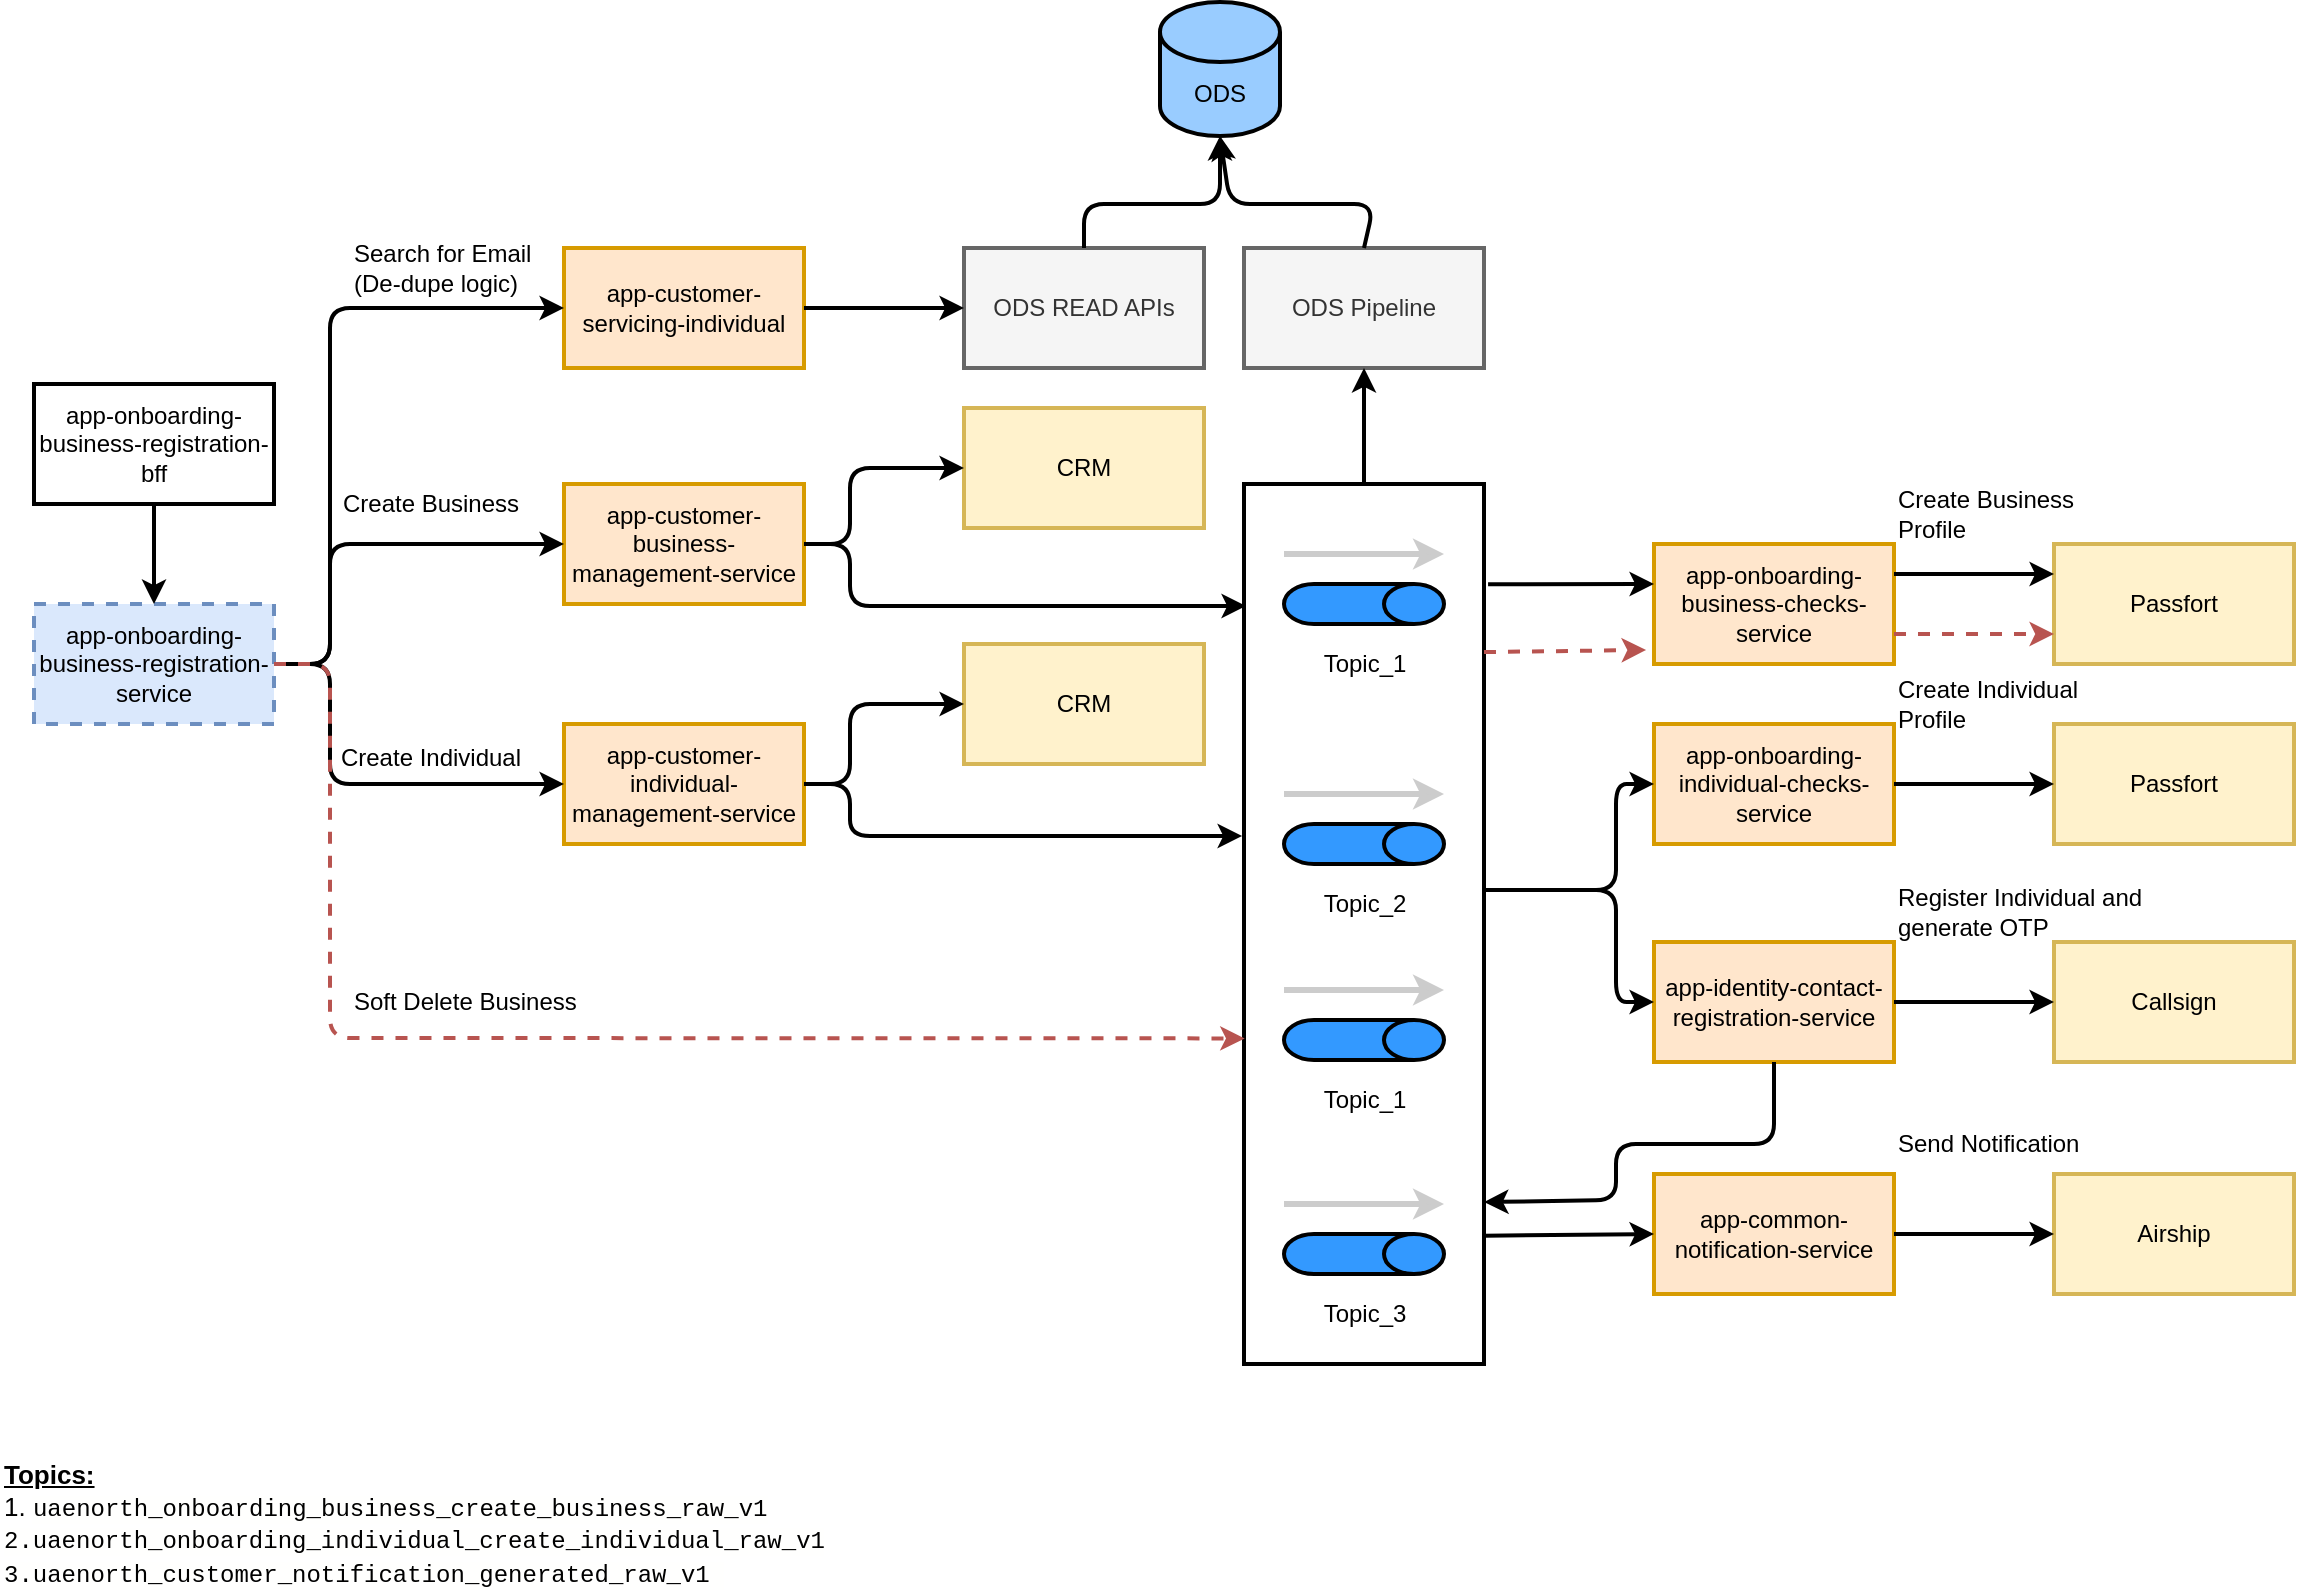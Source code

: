 <mxfile version="14.9.6" type="device" pages="11"><diagram id="TAFgvlP9PMt2Gt_9BJaz" name="0. Sign-up Flow"><mxGraphModel dx="1346" dy="757" grid="1" gridSize="10" guides="1" tooltips="1" connect="1" arrows="1" fold="1" page="1" pageScale="1" pageWidth="1169" pageHeight="827" math="0" shadow="0"><root><mxCell id="AAGJ4400k-bWtxg2-l31-0"/><mxCell id="AAGJ4400k-bWtxg2-l31-1" parent="AAGJ4400k-bWtxg2-l31-0"/><mxCell id="kRNtrvPFd5JeaMnRABf8-0" value="app-onboarding-business-registration-bff" style="rounded=0;whiteSpace=wrap;html=1;strokeWidth=2;" parent="AAGJ4400k-bWtxg2-l31-1" vertex="1"><mxGeometry x="20" y="212" width="120" height="60" as="geometry"/></mxCell><mxCell id="kRNtrvPFd5JeaMnRABf8-1" value="app-onboarding-business-registration-service" style="rounded=0;whiteSpace=wrap;html=1;strokeWidth=2;dashed=1;fillColor=#dae8fc;strokeColor=#6c8ebf;" parent="AAGJ4400k-bWtxg2-l31-1" vertex="1"><mxGeometry x="20" y="322" width="120" height="60" as="geometry"/></mxCell><mxCell id="GvXhA0lgq7z-vE5gfQ-_-0" value="" style="endArrow=classic;html=1;fontColor=#FFFFFF;exitX=0.5;exitY=1;exitDx=0;exitDy=0;entryX=0.5;entryY=0;entryDx=0;entryDy=0;strokeWidth=2;" parent="AAGJ4400k-bWtxg2-l31-1" source="kRNtrvPFd5JeaMnRABf8-0" target="kRNtrvPFd5JeaMnRABf8-1" edge="1"><mxGeometry width="50" height="50" relative="1" as="geometry"><mxPoint x="100" y="257" as="sourcePoint"/><mxPoint x="237.96" y="256.18" as="targetPoint"/></mxGeometry></mxCell><mxCell id="_llgPrZrDBf3saHHGS8W-0" value="app-customer-servicing-individual" style="rounded=0;whiteSpace=wrap;html=1;strokeWidth=2;fillColor=#ffe6cc;strokeColor=#d79b00;" parent="AAGJ4400k-bWtxg2-l31-1" vertex="1"><mxGeometry x="285" y="144" width="120" height="60" as="geometry"/></mxCell><mxCell id="_llgPrZrDBf3saHHGS8W-1" value="" style="endArrow=classic;html=1;fontColor=#FFFFFF;strokeWidth=2;exitX=1;exitY=0.5;exitDx=0;exitDy=0;entryX=0;entryY=0.5;entryDx=0;entryDy=0;" parent="AAGJ4400k-bWtxg2-l31-1" source="kRNtrvPFd5JeaMnRABf8-1" target="_llgPrZrDBf3saHHGS8W-0" edge="1"><mxGeometry width="50" height="50" relative="1" as="geometry"><mxPoint x="118" y="314" as="sourcePoint"/><mxPoint x="148" y="314" as="targetPoint"/><Array as="points"><mxPoint x="168" y="352"/><mxPoint x="168" y="174"/></Array></mxGeometry></mxCell><mxCell id="Sj2aE6b8HZHsgdZoBl4E-0" value="Search for Email&lt;br&gt;(De-dupe logic)" style="text;html=1;align=left;verticalAlign=middle;resizable=0;points=[];autosize=1;strokeColor=none;fontColor=#000000;" parent="AAGJ4400k-bWtxg2-l31-1" vertex="1"><mxGeometry x="178" y="139" width="100" height="30" as="geometry"/></mxCell><mxCell id="Sj2aE6b8HZHsgdZoBl4E-1" value="app-customer-business-management-service" style="rounded=0;whiteSpace=wrap;html=1;strokeWidth=2;fillColor=#ffe6cc;strokeColor=#d79b00;" parent="AAGJ4400k-bWtxg2-l31-1" vertex="1"><mxGeometry x="285" y="262" width="120" height="60" as="geometry"/></mxCell><mxCell id="Sj2aE6b8HZHsgdZoBl4E-2" value="CRM" style="rounded=0;whiteSpace=wrap;html=1;strokeWidth=2;fillColor=#fff2cc;strokeColor=#d6b656;" parent="AAGJ4400k-bWtxg2-l31-1" vertex="1"><mxGeometry x="485" y="224" width="120" height="60" as="geometry"/></mxCell><mxCell id="Sj2aE6b8HZHsgdZoBl4E-3" value="" style="endArrow=classic;html=1;fontColor=#FFFFFF;strokeWidth=2;exitX=1;exitY=0.5;exitDx=0;exitDy=0;entryX=0;entryY=0.5;entryDx=0;entryDy=0;" parent="AAGJ4400k-bWtxg2-l31-1" source="Sj2aE6b8HZHsgdZoBl4E-1" target="Sj2aE6b8HZHsgdZoBl4E-2" edge="1"><mxGeometry width="50" height="50" relative="1" as="geometry"><mxPoint x="308" y="482" as="sourcePoint"/><mxPoint x="368" y="402" as="targetPoint"/><Array as="points"><mxPoint x="428" y="292"/><mxPoint x="428" y="254"/></Array></mxGeometry></mxCell><mxCell id="Sj2aE6b8HZHsgdZoBl4E-4" value="" style="endArrow=classic;html=1;fontColor=#FFFFFF;exitX=1;exitY=0.5;exitDx=0;exitDy=0;entryX=0;entryY=0.5;entryDx=0;entryDy=0;strokeWidth=2;" parent="AAGJ4400k-bWtxg2-l31-1" source="kRNtrvPFd5JeaMnRABf8-1" target="Sj2aE6b8HZHsgdZoBl4E-1" edge="1"><mxGeometry width="50" height="50" relative="1" as="geometry"><mxPoint x="38" y="324" as="sourcePoint"/><mxPoint x="38" y="374" as="targetPoint"/><Array as="points"><mxPoint x="168" y="352"/><mxPoint x="168" y="292"/></Array></mxGeometry></mxCell><mxCell id="Sj2aE6b8HZHsgdZoBl4E-5" value="Create Business" style="text;html=1;align=center;verticalAlign=middle;resizable=0;points=[];autosize=1;strokeColor=none;fontColor=#000000;" parent="AAGJ4400k-bWtxg2-l31-1" vertex="1"><mxGeometry x="168" y="262" width="100" height="20" as="geometry"/></mxCell><mxCell id="Sj2aE6b8HZHsgdZoBl4E-6" value="app-customer-individual-management-service" style="rounded=0;whiteSpace=wrap;html=1;strokeWidth=2;fillColor=#ffe6cc;strokeColor=#d79b00;" parent="AAGJ4400k-bWtxg2-l31-1" vertex="1"><mxGeometry x="285" y="382" width="120" height="60" as="geometry"/></mxCell><mxCell id="Sj2aE6b8HZHsgdZoBl4E-7" value="CRM" style="rounded=0;whiteSpace=wrap;html=1;strokeWidth=2;fillColor=#fff2cc;strokeColor=#d6b656;" parent="AAGJ4400k-bWtxg2-l31-1" vertex="1"><mxGeometry x="485" y="342" width="120" height="60" as="geometry"/></mxCell><mxCell id="Sj2aE6b8HZHsgdZoBl4E-8" value="" style="endArrow=classic;html=1;fontColor=#FFFFFF;strokeWidth=2;exitX=1;exitY=0.5;exitDx=0;exitDy=0;entryX=0;entryY=0.5;entryDx=0;entryDy=0;" parent="AAGJ4400k-bWtxg2-l31-1" source="Sj2aE6b8HZHsgdZoBl4E-6" target="Sj2aE6b8HZHsgdZoBl4E-7" edge="1"><mxGeometry width="50" height="50" relative="1" as="geometry"><mxPoint x="308" y="634" as="sourcePoint"/><mxPoint x="368" y="554" as="targetPoint"/><Array as="points"><mxPoint x="428" y="412"/><mxPoint x="428" y="372"/></Array></mxGeometry></mxCell><mxCell id="Sj2aE6b8HZHsgdZoBl4E-9" value="Create Individual" style="text;html=1;align=center;verticalAlign=middle;resizable=0;points=[];autosize=1;strokeColor=none;fontColor=#000000;" parent="AAGJ4400k-bWtxg2-l31-1" vertex="1"><mxGeometry x="163" y="389" width="110" height="20" as="geometry"/></mxCell><mxCell id="Sj2aE6b8HZHsgdZoBl4E-10" value="" style="endArrow=classic;html=1;fontColor=#FFFFFF;exitX=1;exitY=0.5;exitDx=0;exitDy=0;entryX=0;entryY=0.5;entryDx=0;entryDy=0;strokeWidth=2;" parent="AAGJ4400k-bWtxg2-l31-1" source="kRNtrvPFd5JeaMnRABf8-1" target="Sj2aE6b8HZHsgdZoBl4E-6" edge="1"><mxGeometry width="50" height="50" relative="1" as="geometry"><mxPoint x="98" y="362" as="sourcePoint"/><mxPoint x="295" y="302" as="targetPoint"/><Array as="points"><mxPoint x="168" y="352"/><mxPoint x="168" y="412"/></Array></mxGeometry></mxCell><mxCell id="Sj2aE6b8HZHsgdZoBl4E-11" value="app-onboarding-individual-checks-service" style="rounded=0;whiteSpace=wrap;html=1;strokeWidth=2;fillColor=#ffe6cc;strokeColor=#d79b00;" parent="AAGJ4400k-bWtxg2-l31-1" vertex="1"><mxGeometry x="830" y="382" width="120" height="60" as="geometry"/></mxCell><mxCell id="Sj2aE6b8HZHsgdZoBl4E-12" value="Passfort" style="rounded=0;whiteSpace=wrap;html=1;strokeWidth=2;fillColor=#fff2cc;strokeColor=#d6b656;" parent="AAGJ4400k-bWtxg2-l31-1" vertex="1"><mxGeometry x="1030" y="382" width="120" height="60" as="geometry"/></mxCell><mxCell id="Sj2aE6b8HZHsgdZoBl4E-13" value="" style="endArrow=classic;html=1;fontColor=#FFFFFF;strokeWidth=2;exitX=1;exitY=0.5;exitDx=0;exitDy=0;entryX=0;entryY=0.5;entryDx=0;entryDy=0;" parent="AAGJ4400k-bWtxg2-l31-1" source="Sj2aE6b8HZHsgdZoBl4E-11" target="Sj2aE6b8HZHsgdZoBl4E-12" edge="1"><mxGeometry width="50" height="50" relative="1" as="geometry"><mxPoint x="853" y="634" as="sourcePoint"/><mxPoint x="913" y="554" as="targetPoint"/></mxGeometry></mxCell><mxCell id="43qVuNvZaBiSoPS1Ti-7-0" value="ODS READ APIs" style="rounded=0;whiteSpace=wrap;html=1;strokeWidth=2;fillColor=#f5f5f5;strokeColor=#666666;fontColor=#333333;" parent="AAGJ4400k-bWtxg2-l31-1" vertex="1"><mxGeometry x="485" y="144" width="120" height="60" as="geometry"/></mxCell><mxCell id="-puY0HjcvNj8gi0-6u7L-0" value="ODS" style="shape=cylinder3;whiteSpace=wrap;html=1;boundedLbl=1;backgroundOutline=1;size=15;fontColor=#000000;strokeColor=#000000;strokeWidth=2;align=center;fillColor=#99CCFF;" parent="AAGJ4400k-bWtxg2-l31-1" vertex="1"><mxGeometry x="583" y="21" width="60" height="67" as="geometry"/></mxCell><mxCell id="-puY0HjcvNj8gi0-6u7L-1" value="" style="endArrow=classic;html=1;fontColor=#FFFFFF;strokeWidth=2;exitX=1;exitY=0.5;exitDx=0;exitDy=0;entryX=0;entryY=0.5;entryDx=0;entryDy=0;" parent="AAGJ4400k-bWtxg2-l31-1" source="_llgPrZrDBf3saHHGS8W-0" target="43qVuNvZaBiSoPS1Ti-7-0" edge="1"><mxGeometry width="50" height="50" relative="1" as="geometry"><mxPoint x="415" y="302" as="sourcePoint"/><mxPoint x="495" y="302" as="targetPoint"/></mxGeometry></mxCell><mxCell id="-puY0HjcvNj8gi0-6u7L-2" value="" style="endArrow=classic;html=1;fontColor=#FFFFFF;strokeWidth=2;exitX=0.5;exitY=0;exitDx=0;exitDy=0;entryX=0.5;entryY=1;entryDx=0;entryDy=0;entryPerimeter=0;" parent="AAGJ4400k-bWtxg2-l31-1" source="43qVuNvZaBiSoPS1Ti-7-0" target="-puY0HjcvNj8gi0-6u7L-0" edge="1"><mxGeometry width="50" height="50" relative="1" as="geometry"><mxPoint x="425" y="312" as="sourcePoint"/><mxPoint x="548" y="112" as="targetPoint"/><Array as="points"><mxPoint x="545" y="122"/><mxPoint x="613" y="122"/></Array></mxGeometry></mxCell><mxCell id="HFd0EGP4R1S95fbKanOL-0" value="" style="rounded=0;whiteSpace=wrap;html=1;fontColor=#FFFFFF;strokeColor=#000000;strokeWidth=2;fillColor=#FFFFFF;" parent="AAGJ4400k-bWtxg2-l31-1" vertex="1"><mxGeometry x="625" y="262" width="120" height="440" as="geometry"/></mxCell><mxCell id="HFd0EGP4R1S95fbKanOL-1" value="" style="shape=cylinder3;whiteSpace=wrap;html=1;boundedLbl=1;backgroundOutline=1;size=15;fontColor=#FFFFFF;strokeColor=#000000;strokeWidth=2;rotation=90;fillColor=#3399FF;" parent="AAGJ4400k-bWtxg2-l31-1" vertex="1"><mxGeometry x="675" y="282" width="20" height="80" as="geometry"/></mxCell><mxCell id="HFd0EGP4R1S95fbKanOL-2" value="" style="endArrow=classic;html=1;fontColor=#FFFFFF;strokeWidth=3;strokeColor=#CCCCCC;" parent="AAGJ4400k-bWtxg2-l31-1" edge="1"><mxGeometry width="50" height="50" relative="1" as="geometry"><mxPoint x="645" y="297" as="sourcePoint"/><mxPoint x="725" y="297" as="targetPoint"/></mxGeometry></mxCell><mxCell id="HFd0EGP4R1S95fbKanOL-3" value="Topic_1" style="text;html=1;align=center;verticalAlign=middle;resizable=0;points=[];autosize=1;strokeColor=none;" parent="AAGJ4400k-bWtxg2-l31-1" vertex="1"><mxGeometry x="655" y="342" width="60" height="20" as="geometry"/></mxCell><mxCell id="HFd0EGP4R1S95fbKanOL-4" value="" style="shape=cylinder3;whiteSpace=wrap;html=1;boundedLbl=1;backgroundOutline=1;size=15;fontColor=#FFFFFF;strokeColor=#000000;strokeWidth=2;rotation=90;fillColor=#3399FF;" parent="AAGJ4400k-bWtxg2-l31-1" vertex="1"><mxGeometry x="675" y="402" width="20" height="80" as="geometry"/></mxCell><mxCell id="HFd0EGP4R1S95fbKanOL-5" value="" style="endArrow=classic;html=1;fontColor=#FFFFFF;strokeWidth=3;strokeColor=#CCCCCC;" parent="AAGJ4400k-bWtxg2-l31-1" edge="1"><mxGeometry width="50" height="50" relative="1" as="geometry"><mxPoint x="645" y="417" as="sourcePoint"/><mxPoint x="725" y="417" as="targetPoint"/></mxGeometry></mxCell><mxCell id="HFd0EGP4R1S95fbKanOL-6" value="Topic_2" style="text;html=1;align=center;verticalAlign=middle;resizable=0;points=[];autosize=1;strokeColor=none;" parent="AAGJ4400k-bWtxg2-l31-1" vertex="1"><mxGeometry x="655" y="462" width="60" height="20" as="geometry"/></mxCell><mxCell id="HFd0EGP4R1S95fbKanOL-7" value="" style="endArrow=classic;html=1;fontColor=#FFFFFF;strokeWidth=2;exitX=1;exitY=0.5;exitDx=0;exitDy=0;" parent="AAGJ4400k-bWtxg2-l31-1" source="Sj2aE6b8HZHsgdZoBl4E-1" edge="1"><mxGeometry width="50" height="50" relative="1" as="geometry"><mxPoint x="415" y="302" as="sourcePoint"/><mxPoint x="626" y="323" as="targetPoint"/><Array as="points"><mxPoint x="428" y="292"/><mxPoint x="428" y="323"/></Array></mxGeometry></mxCell><mxCell id="HFd0EGP4R1S95fbKanOL-8" value="" style="endArrow=classic;html=1;fontColor=#FFFFFF;strokeWidth=2;exitX=1;exitY=0.5;exitDx=0;exitDy=0;entryX=-0.008;entryY=0.4;entryDx=0;entryDy=0;entryPerimeter=0;" parent="AAGJ4400k-bWtxg2-l31-1" target="HFd0EGP4R1S95fbKanOL-0" edge="1"><mxGeometry width="50" height="50" relative="1" as="geometry"><mxPoint x="405" y="412" as="sourcePoint"/><mxPoint x="692" y="451.91" as="targetPoint"/><Array as="points"><mxPoint x="428" y="412"/><mxPoint x="428" y="438"/></Array></mxGeometry></mxCell><mxCell id="HFd0EGP4R1S95fbKanOL-9" value="app-identity-contact-registration-service" style="rounded=0;whiteSpace=wrap;html=1;strokeWidth=2;fillColor=#ffe6cc;strokeColor=#d79b00;" parent="AAGJ4400k-bWtxg2-l31-1" vertex="1"><mxGeometry x="830" y="491" width="120" height="60" as="geometry"/></mxCell><mxCell id="HFd0EGP4R1S95fbKanOL-10" value="Callsign" style="rounded=0;whiteSpace=wrap;html=1;strokeWidth=2;fillColor=#fff2cc;strokeColor=#d6b656;" parent="AAGJ4400k-bWtxg2-l31-1" vertex="1"><mxGeometry x="1030" y="491" width="120" height="60" as="geometry"/></mxCell><mxCell id="HFd0EGP4R1S95fbKanOL-11" value="" style="endArrow=classic;html=1;fontColor=#FFFFFF;strokeWidth=2;exitX=1;exitY=0.5;exitDx=0;exitDy=0;entryX=0;entryY=0.5;entryDx=0;entryDy=0;" parent="AAGJ4400k-bWtxg2-l31-1" source="HFd0EGP4R1S95fbKanOL-9" target="HFd0EGP4R1S95fbKanOL-10" edge="1"><mxGeometry width="50" height="50" relative="1" as="geometry"><mxPoint x="853" y="743" as="sourcePoint"/><mxPoint x="913" y="663" as="targetPoint"/><Array as="points"><mxPoint x="970" y="521"/></Array></mxGeometry></mxCell><mxCell id="HFd0EGP4R1S95fbKanOL-12" value="Airship" style="rounded=0;whiteSpace=wrap;html=1;strokeWidth=2;fillColor=#fff2cc;strokeColor=#d6b656;" parent="AAGJ4400k-bWtxg2-l31-1" vertex="1"><mxGeometry x="1030" y="607" width="120" height="60" as="geometry"/></mxCell><mxCell id="HFd0EGP4R1S95fbKanOL-13" value="app-common-notification-service" style="rounded=0;whiteSpace=wrap;html=1;strokeWidth=2;fillColor=#ffe6cc;strokeColor=#d79b00;" parent="AAGJ4400k-bWtxg2-l31-1" vertex="1"><mxGeometry x="830" y="607" width="120" height="60" as="geometry"/></mxCell><mxCell id="HFd0EGP4R1S95fbKanOL-14" value="" style="shape=cylinder3;whiteSpace=wrap;html=1;boundedLbl=1;backgroundOutline=1;size=15;fontColor=#FFFFFF;strokeColor=#000000;strokeWidth=2;rotation=90;fillColor=#3399FF;" parent="AAGJ4400k-bWtxg2-l31-1" vertex="1"><mxGeometry x="675" y="607" width="20" height="80" as="geometry"/></mxCell><mxCell id="HFd0EGP4R1S95fbKanOL-15" value="" style="endArrow=classic;html=1;fontColor=#FFFFFF;strokeWidth=3;strokeColor=#CCCCCC;" parent="AAGJ4400k-bWtxg2-l31-1" edge="1"><mxGeometry width="50" height="50" relative="1" as="geometry"><mxPoint x="645" y="622" as="sourcePoint"/><mxPoint x="725" y="622" as="targetPoint"/></mxGeometry></mxCell><mxCell id="HFd0EGP4R1S95fbKanOL-16" value="Topic_3" style="text;html=1;align=center;verticalAlign=middle;resizable=0;points=[];autosize=1;strokeColor=none;" parent="AAGJ4400k-bWtxg2-l31-1" vertex="1"><mxGeometry x="655" y="667" width="60" height="20" as="geometry"/></mxCell><mxCell id="WrLpJeJolRKkkG48KMV8-0" value="" style="endArrow=classic;html=1;fontColor=#FFFFFF;strokeWidth=2;exitX=0.5;exitY=1;exitDx=0;exitDy=0;entryX=1;entryY=0.816;entryDx=0;entryDy=0;entryPerimeter=0;" parent="AAGJ4400k-bWtxg2-l31-1" source="HFd0EGP4R1S95fbKanOL-9" target="HFd0EGP4R1S95fbKanOL-0" edge="1"><mxGeometry width="50" height="50" relative="1" as="geometry"><mxPoint x="931" y="581" as="sourcePoint"/><mxPoint x="747" y="575" as="targetPoint"/><Array as="points"><mxPoint x="890" y="592"/><mxPoint x="811" y="592"/><mxPoint x="811" y="620"/></Array></mxGeometry></mxCell><mxCell id="Bl8ie10w-M38k5UzhsRy-0" value="" style="endArrow=classic;html=1;fontColor=#FFFFFF;strokeWidth=2;entryX=0;entryY=0.5;entryDx=0;entryDy=0;exitX=1;exitY=0.698;exitDx=0;exitDy=0;exitPerimeter=0;" parent="AAGJ4400k-bWtxg2-l31-1" target="HFd0EGP4R1S95fbKanOL-13" edge="1"><mxGeometry width="50" height="50" relative="1" as="geometry"><mxPoint x="745" y="637.88" as="sourcePoint"/><mxPoint x="830" y="636.5" as="targetPoint"/></mxGeometry></mxCell><mxCell id="Bl8ie10w-M38k5UzhsRy-1" value="" style="endArrow=classic;html=1;fontColor=#FFFFFF;strokeWidth=2;entryX=0;entryY=0.5;entryDx=0;entryDy=0;exitX=1;exitY=0.5;exitDx=0;exitDy=0;" parent="AAGJ4400k-bWtxg2-l31-1" source="HFd0EGP4R1S95fbKanOL-13" target="HFd0EGP4R1S95fbKanOL-12" edge="1"><mxGeometry width="50" height="50" relative="1" as="geometry"><mxPoint x="980" y="617" as="sourcePoint"/><mxPoint x="1000" y="597" as="targetPoint"/><Array as="points"/></mxGeometry></mxCell><mxCell id="Bl8ie10w-M38k5UzhsRy-3" value="app-onboarding-business-checks-service" style="rounded=0;whiteSpace=wrap;html=1;strokeWidth=2;fillColor=#ffe6cc;strokeColor=#d79b00;" parent="AAGJ4400k-bWtxg2-l31-1" vertex="1"><mxGeometry x="830" y="292" width="120" height="60" as="geometry"/></mxCell><mxCell id="Bl8ie10w-M38k5UzhsRy-4" value="Passfort" style="rounded=0;whiteSpace=wrap;html=1;strokeWidth=2;fillColor=#fff2cc;strokeColor=#d6b656;" parent="AAGJ4400k-bWtxg2-l31-1" vertex="1"><mxGeometry x="1030" y="292" width="120" height="60" as="geometry"/></mxCell><mxCell id="Bl8ie10w-M38k5UzhsRy-5" value="" style="endArrow=classic;html=1;fontColor=#FFFFFF;strokeWidth=2;exitX=1;exitY=0.25;exitDx=0;exitDy=0;entryX=0;entryY=0.25;entryDx=0;entryDy=0;" parent="AAGJ4400k-bWtxg2-l31-1" source="Bl8ie10w-M38k5UzhsRy-3" target="Bl8ie10w-M38k5UzhsRy-4" edge="1"><mxGeometry width="50" height="50" relative="1" as="geometry"><mxPoint x="853" y="544" as="sourcePoint"/><mxPoint x="913" y="464" as="targetPoint"/></mxGeometry></mxCell><mxCell id="Bl8ie10w-M38k5UzhsRy-6" value="" style="endArrow=classic;html=1;fontColor=#FFFFFF;strokeWidth=2;entryX=0;entryY=0.5;entryDx=0;entryDy=0;" parent="AAGJ4400k-bWtxg2-l31-1" target="HFd0EGP4R1S95fbKanOL-9" edge="1"><mxGeometry width="50" height="50" relative="1" as="geometry"><mxPoint x="747" y="465" as="sourcePoint"/><mxPoint x="635" y="464.91" as="targetPoint"/><Array as="points"><mxPoint x="811" y="465"/><mxPoint x="811" y="521"/></Array></mxGeometry></mxCell><mxCell id="Bl8ie10w-M38k5UzhsRy-7" value="" style="endArrow=classic;html=1;fontColor=#FFFFFF;strokeWidth=2;entryX=0;entryY=0.5;entryDx=0;entryDy=0;" parent="AAGJ4400k-bWtxg2-l31-1" target="Sj2aE6b8HZHsgdZoBl4E-11" edge="1"><mxGeometry width="50" height="50" relative="1" as="geometry"><mxPoint x="744" y="465" as="sourcePoint"/><mxPoint x="1071" y="422" as="targetPoint"/><Array as="points"><mxPoint x="811" y="465"/><mxPoint x="811" y="412"/></Array></mxGeometry></mxCell><mxCell id="Bl8ie10w-M38k5UzhsRy-8" value="" style="endArrow=classic;html=1;fontColor=#FFFFFF;strokeWidth=2;entryX=0;entryY=0.333;entryDx=0;entryDy=0;exitX=1.017;exitY=0.114;exitDx=0;exitDy=0;exitPerimeter=0;entryPerimeter=0;" parent="AAGJ4400k-bWtxg2-l31-1" source="HFd0EGP4R1S95fbKanOL-0" target="Bl8ie10w-M38k5UzhsRy-3" edge="1"><mxGeometry width="50" height="50" relative="1" as="geometry"><mxPoint x="771" y="322" as="sourcePoint"/><mxPoint x="871" y="662" as="targetPoint"/></mxGeometry></mxCell><mxCell id="Bl8ie10w-M38k5UzhsRy-9" value="Create Business &lt;br&gt;Profile" style="text;html=1;align=left;verticalAlign=middle;resizable=0;points=[];autosize=1;strokeColor=none;fontColor=#000000;" parent="AAGJ4400k-bWtxg2-l31-1" vertex="1"><mxGeometry x="950" y="262" width="100" height="30" as="geometry"/></mxCell><mxCell id="Bl8ie10w-M38k5UzhsRy-10" value="Create Individual&lt;br&gt;Profile" style="text;html=1;align=left;verticalAlign=middle;resizable=0;points=[];autosize=1;strokeColor=none;fontColor=#000000;" parent="AAGJ4400k-bWtxg2-l31-1" vertex="1"><mxGeometry x="950" y="357" width="110" height="30" as="geometry"/></mxCell><mxCell id="Bl8ie10w-M38k5UzhsRy-11" value="Register Individual and &lt;br&gt;generate OTP" style="text;html=1;align=left;verticalAlign=middle;resizable=0;points=[];autosize=1;strokeColor=none;fontColor=#000000;" parent="AAGJ4400k-bWtxg2-l31-1" vertex="1"><mxGeometry x="950" y="461" width="140" height="30" as="geometry"/></mxCell><mxCell id="Bl8ie10w-M38k5UzhsRy-12" value="Send Notification" style="text;html=1;align=left;verticalAlign=middle;resizable=0;points=[];autosize=1;strokeColor=none;fontColor=#000000;" parent="AAGJ4400k-bWtxg2-l31-1" vertex="1"><mxGeometry x="950" y="582" width="110" height="20" as="geometry"/></mxCell><mxCell id="vzZrwHwb1oKtRfmHeNME-0" value="ODS Pipeline" style="rounded=0;whiteSpace=wrap;html=1;strokeWidth=2;fillColor=#f5f5f5;strokeColor=#666666;fontColor=#333333;" parent="AAGJ4400k-bWtxg2-l31-1" vertex="1"><mxGeometry x="625" y="144" width="120" height="60" as="geometry"/></mxCell><mxCell id="vzZrwHwb1oKtRfmHeNME-1" value="" style="endArrow=classic;html=1;fontColor=#FFFFFF;strokeWidth=2;entryX=0.5;entryY=1;entryDx=0;entryDy=0;exitX=0.5;exitY=0;exitDx=0;exitDy=0;" parent="AAGJ4400k-bWtxg2-l31-1" source="HFd0EGP4R1S95fbKanOL-0" target="vzZrwHwb1oKtRfmHeNME-0" edge="1"><mxGeometry width="50" height="50" relative="1" as="geometry"><mxPoint x="840" y="165" as="sourcePoint"/><mxPoint x="1090" y="282" as="targetPoint"/><Array as="points"><mxPoint x="685" y="242"/></Array></mxGeometry></mxCell><mxCell id="vzZrwHwb1oKtRfmHeNME-6" value="" style="endArrow=classic;html=1;fontColor=#FFFFFF;exitX=1;exitY=0.5;exitDx=0;exitDy=0;entryX=0.003;entryY=0.63;entryDx=0;entryDy=0;strokeWidth=2;fillColor=#f8cecc;strokeColor=#b85450;dashed=1;entryPerimeter=0;" parent="AAGJ4400k-bWtxg2-l31-1" source="kRNtrvPFd5JeaMnRABf8-1" target="HFd0EGP4R1S95fbKanOL-0" edge="1"><mxGeometry width="50" height="50" relative="1" as="geometry"><mxPoint x="98" y="362" as="sourcePoint"/><mxPoint x="285" y="534" as="targetPoint"/><Array as="points"><mxPoint x="168" y="352"/><mxPoint x="168" y="539"/></Array></mxGeometry></mxCell><mxCell id="vzZrwHwb1oKtRfmHeNME-7" value="" style="shape=cylinder3;whiteSpace=wrap;html=1;boundedLbl=1;backgroundOutline=1;size=15;fontColor=#FFFFFF;strokeColor=#000000;strokeWidth=2;rotation=90;fillColor=#3399FF;" parent="AAGJ4400k-bWtxg2-l31-1" vertex="1"><mxGeometry x="675" y="500" width="20" height="80" as="geometry"/></mxCell><mxCell id="vzZrwHwb1oKtRfmHeNME-8" value="" style="endArrow=classic;html=1;fontColor=#FFFFFF;strokeWidth=3;strokeColor=#CCCCCC;" parent="AAGJ4400k-bWtxg2-l31-1" edge="1"><mxGeometry width="50" height="50" relative="1" as="geometry"><mxPoint x="645" y="515" as="sourcePoint"/><mxPoint x="725" y="515" as="targetPoint"/></mxGeometry></mxCell><mxCell id="vzZrwHwb1oKtRfmHeNME-9" value="Topic_1" style="text;html=1;align=center;verticalAlign=middle;resizable=0;points=[];autosize=1;strokeColor=none;" parent="AAGJ4400k-bWtxg2-l31-1" vertex="1"><mxGeometry x="655" y="560" width="60" height="20" as="geometry"/></mxCell><mxCell id="vzZrwHwb1oKtRfmHeNME-13" value="Soft Delete Business" style="text;html=1;align=left;verticalAlign=middle;resizable=0;points=[];autosize=1;strokeColor=none;fontColor=#000000;" parent="AAGJ4400k-bWtxg2-l31-1" vertex="1"><mxGeometry x="178" y="511" width="130" height="20" as="geometry"/></mxCell><mxCell id="vzZrwHwb1oKtRfmHeNME-14" value="" style="endArrow=classic;html=1;fontColor=#FFFFFF;strokeWidth=2;entryX=-0.033;entryY=0.883;entryDx=0;entryDy=0;entryPerimeter=0;exitX=1;exitY=0.191;exitDx=0;exitDy=0;dashed=1;fillColor=#f8cecc;strokeColor=#b85450;exitPerimeter=0;" parent="AAGJ4400k-bWtxg2-l31-1" source="HFd0EGP4R1S95fbKanOL-0" target="Bl8ie10w-M38k5UzhsRy-3" edge="1"><mxGeometry width="50" height="50" relative="1" as="geometry"><mxPoint x="348" y="544" as="sourcePoint"/><mxPoint x="635" y="543.92" as="targetPoint"/><Array as="points"/></mxGeometry></mxCell><mxCell id="vzZrwHwb1oKtRfmHeNME-15" value="" style="endArrow=classic;html=1;fontColor=#FFFFFF;strokeWidth=2;entryX=0;entryY=0.75;entryDx=0;entryDy=0;exitX=1;exitY=0.75;exitDx=0;exitDy=0;dashed=1;fillColor=#f8cecc;strokeColor=#b85450;" parent="AAGJ4400k-bWtxg2-l31-1" source="Bl8ie10w-M38k5UzhsRy-3" target="Bl8ie10w-M38k5UzhsRy-4" edge="1"><mxGeometry width="50" height="50" relative="1" as="geometry"><mxPoint x="724" y="356.04" as="sourcePoint"/><mxPoint x="836.04" y="354.98" as="targetPoint"/><Array as="points"/></mxGeometry></mxCell><mxCell id="ITa-M_i8B-nWEhcvRCd_-0" value="&lt;b&gt;&lt;u&gt;Topics:&lt;br&gt;&lt;/u&gt;&lt;/b&gt;1.&amp;nbsp;&lt;span style=&quot;background-color: rgb(255 , 255 , 254) ; font-family: &amp;quot;menlo&amp;quot; , &amp;quot;monaco&amp;quot; , &amp;quot;courier new&amp;quot; , monospace ; font-size: 12px&quot;&gt;uaenorth_onboarding_business_create_business_raw_v1&lt;br&gt;2.&lt;/span&gt;&lt;span style=&quot;background-color: rgb(255 , 255 , 254) ; font-family: &amp;quot;menlo&amp;quot; , &amp;quot;monaco&amp;quot; , &amp;quot;courier new&amp;quot; , monospace ; font-size: 12px&quot;&gt;uaenorth_onboarding_individual_create_individual_raw_v1&lt;/span&gt;&lt;span style=&quot;background-color: rgb(255 , 255 , 254) ; font-family: &amp;quot;menlo&amp;quot; , &amp;quot;monaco&amp;quot; , &amp;quot;courier new&amp;quot; , monospace ; font-size: 12px&quot;&gt;&lt;br&gt;&lt;/span&gt;&lt;span style=&quot;background-color: rgb(255 , 255 , 254) ; font-family: &amp;quot;menlo&amp;quot; , &amp;quot;monaco&amp;quot; , &amp;quot;courier new&amp;quot; , monospace ; font-size: 12px&quot;&gt;3.&lt;/span&gt;&lt;span style=&quot;background-color: rgb(255, 255, 254); font-family: menlo, monaco, &amp;quot;courier new&amp;quot;, monospace; font-size: 12px;&quot;&gt;uaenorth_customer_notification_generated_raw_v1&lt;/span&gt;&lt;span style=&quot;background-color: rgb(255 , 255 , 254) ; font-family: &amp;quot;menlo&amp;quot; , &amp;quot;monaco&amp;quot; , &amp;quot;courier new&amp;quot; , monospace ; font-size: 12px&quot;&gt;&amp;nbsp;&lt;/span&gt;" style="text;html=1;align=left;verticalAlign=middle;resizable=0;points=[];autosize=1;strokeColor=none;fontSize=13;" parent="AAGJ4400k-bWtxg2-l31-1" vertex="1"><mxGeometry x="3" y="747" width="430" height="70" as="geometry"/></mxCell><mxCell id="ITa-M_i8B-nWEhcvRCd_-2" value="" style="endArrow=classic;html=1;fontColor=#FFFFFF;strokeWidth=2;exitX=0.5;exitY=0;exitDx=0;exitDy=0;entryX=0.5;entryY=1;entryDx=0;entryDy=0;entryPerimeter=0;" parent="AAGJ4400k-bWtxg2-l31-1" source="vzZrwHwb1oKtRfmHeNME-0" target="-puY0HjcvNj8gi0-6u7L-0" edge="1"><mxGeometry width="50" height="50" relative="1" as="geometry"><mxPoint x="555" y="154" as="sourcePoint"/><mxPoint x="674" y="64" as="targetPoint"/><Array as="points"><mxPoint x="690" y="122"/><mxPoint x="618" y="122"/></Array></mxGeometry></mxCell></root></mxGraphModel></diagram><diagram id="UD8EBTfOc2o-BoQ2BYYS" name="1. KYB Information"><mxGraphModel dx="1426" dy="754" grid="1" gridSize="10" guides="1" tooltips="1" connect="1" arrows="1" fold="1" page="1" pageScale="1" pageWidth="827" pageHeight="1169" math="0" shadow="0"><root><mxCell id="RFXjkAsjcnwk0TEPUT2L-0"/><mxCell id="RFXjkAsjcnwk0TEPUT2L-1" parent="RFXjkAsjcnwk0TEPUT2L-0"/></root></mxGraphModel></diagram><diagram id="YEXUJLVayZ0YLCiY4D5m" name="2. KYB Document"><mxGraphModel dx="1426" dy="754" grid="1" gridSize="10" guides="1" tooltips="1" connect="1" arrows="1" fold="1" page="1" pageScale="1" pageWidth="827" pageHeight="1169" math="0" shadow="0"><root><mxCell id="U-w71gQzhHM3Zlda2bfz-0"/><mxCell id="U-w71gQzhHM3Zlda2bfz-1" parent="U-w71gQzhHM3Zlda2bfz-0"/></root></mxGraphModel></diagram><diagram id="8R9N15BfUh6KwtvRLoiL" name="3. Individual KYC Document Collected"><mxGraphModel dx="1426" dy="754" grid="1" gridSize="10" guides="1" tooltips="1" connect="1" arrows="1" fold="1" page="1" pageScale="1" pageWidth="827" pageHeight="1169" math="0" shadow="0"><root><mxCell id="0"/><mxCell id="1" parent="0"/><mxCell id="7xagXD4ZxI2Q9dJ_mQGG-1" value="Individual-BFF" style="rounded=0;whiteSpace=wrap;html=1;strokeWidth=2;" parent="1" vertex="1"><mxGeometry x="20" y="30" width="120" height="60" as="geometry"/></mxCell><mxCell id="7xagXD4ZxI2Q9dJ_mQGG-2" value="Individual-KYC&lt;br&gt;API" style="rounded=0;whiteSpace=wrap;html=1;strokeWidth=2;" parent="1" vertex="1"><mxGeometry x="20" y="125" width="120" height="60" as="geometry"/></mxCell><mxCell id="7xagXD4ZxI2Q9dJ_mQGG-3" value="Event" style="rounded=1;whiteSpace=wrap;html=1;strokeColor=#FF0080;fillColor=#CC0066;fontColor=#FFFFFF;" parent="1" vertex="1"><mxGeometry x="40" y="230" width="80" height="30" as="geometry"/></mxCell><mxCell id="7xagXD4ZxI2Q9dJ_mQGG-4" value="" style="endArrow=classic;html=1;fontColor=#FFFFFF;exitX=0.5;exitY=1;exitDx=0;exitDy=0;strokeWidth=2;" parent="1" source="7xagXD4ZxI2Q9dJ_mQGG-1" target="7xagXD4ZxI2Q9dJ_mQGG-2" edge="1"><mxGeometry width="50" height="50" relative="1" as="geometry"><mxPoint x="330" y="400" as="sourcePoint"/><mxPoint x="380" y="350" as="targetPoint"/></mxGeometry></mxCell><mxCell id="7xagXD4ZxI2Q9dJ_mQGG-5" value="" style="endArrow=classic;html=1;fontColor=#FFFFFF;exitX=0.5;exitY=1;exitDx=0;exitDy=0;entryX=0.5;entryY=0;entryDx=0;entryDy=0;strokeWidth=2;" parent="1" source="7xagXD4ZxI2Q9dJ_mQGG-2" target="7xagXD4ZxI2Q9dJ_mQGG-3" edge="1"><mxGeometry width="50" height="50" relative="1" as="geometry"><mxPoint x="330" y="400" as="sourcePoint"/><mxPoint x="80" y="230" as="targetPoint"/></mxGeometry></mxCell><mxCell id="7xagXD4ZxI2Q9dJ_mQGG-8" value="" style="rounded=0;whiteSpace=wrap;html=1;fontColor=#FFFFFF;strokeColor=#000000;strokeWidth=2;fillColor=#FFFFFF;" parent="1" vertex="1"><mxGeometry x="260" y="190" width="120" height="430" as="geometry"/></mxCell><mxCell id="7xagXD4ZxI2Q9dJ_mQGG-9" value="" style="shape=cylinder3;whiteSpace=wrap;html=1;boundedLbl=1;backgroundOutline=1;size=15;fontColor=#FFFFFF;strokeColor=#000000;strokeWidth=2;rotation=90;fillColor=#3399FF;" parent="1" vertex="1"><mxGeometry x="310" y="205" width="20" height="80" as="geometry"/></mxCell><mxCell id="7xagXD4ZxI2Q9dJ_mQGG-10" value="" style="endArrow=classic;html=1;fontColor=#FFFFFF;strokeWidth=3;strokeColor=#CCCCCC;" parent="1" edge="1"><mxGeometry width="50" height="50" relative="1" as="geometry"><mxPoint x="280" y="220" as="sourcePoint"/><mxPoint x="360" y="220" as="targetPoint"/></mxGeometry></mxCell><mxCell id="7xagXD4ZxI2Q9dJ_mQGG-11" value="uaenorth_xxx" style="text;html=1;align=center;verticalAlign=middle;resizable=0;points=[];autosize=1;strokeColor=none;" parent="1" vertex="1"><mxGeometry x="275" y="265" width="90" height="20" as="geometry"/></mxCell><mxCell id="7xagXD4ZxI2Q9dJ_mQGG-12" value="" style="endArrow=classic;html=1;fontColor=#FFFFFF;exitX=1;exitY=0.5;exitDx=0;exitDy=0;entryX=-0.017;entryY=0.126;entryDx=0;entryDy=0;strokeWidth=2;entryPerimeter=0;" parent="1" source="7xagXD4ZxI2Q9dJ_mQGG-3" target="7xagXD4ZxI2Q9dJ_mQGG-8" edge="1"><mxGeometry width="50" height="50" relative="1" as="geometry"><mxPoint x="90" y="195" as="sourcePoint"/><mxPoint x="90" y="240" as="targetPoint"/></mxGeometry></mxCell><mxCell id="7xagXD4ZxI2Q9dJ_mQGG-13" value="Individual-KYC&lt;br&gt;listener" style="rounded=0;whiteSpace=wrap;html=1;strokeWidth=2;fillColor=#ffe6cc;strokeColor=#d79b00;" parent="1" vertex="1"><mxGeometry x="477" y="213" width="120" height="60" as="geometry"/></mxCell><mxCell id="7xagXD4ZxI2Q9dJ_mQGG-14" value="" style="endArrow=classic;html=1;fontColor=#FFFFFF;entryX=0;entryY=0.5;entryDx=0;entryDy=0;strokeWidth=2;" parent="1" target="7xagXD4ZxI2Q9dJ_mQGG-13" edge="1"><mxGeometry width="50" height="50" relative="1" as="geometry"><mxPoint x="380" y="243" as="sourcePoint"/><mxPoint x="587.96" y="260.0" as="targetPoint"/></mxGeometry></mxCell><mxCell id="7xagXD4ZxI2Q9dJ_mQGG-15" value="Onfido" style="rounded=0;whiteSpace=wrap;html=1;strokeWidth=2;fillColor=#fff2cc;strokeColor=#d6b656;" parent="1" vertex="1"><mxGeometry x="677" y="153" width="120" height="60" as="geometry"/></mxCell><mxCell id="7xagXD4ZxI2Q9dJ_mQGG-16" value="" style="endArrow=classic;html=1;fontColor=#FFFFFF;entryX=0;entryY=0.5;entryDx=0;entryDy=0;strokeWidth=2;" parent="1" target="7xagXD4ZxI2Q9dJ_mQGG-15" edge="1"><mxGeometry width="50" height="50" relative="1" as="geometry"><mxPoint x="597" y="243" as="sourcePoint"/><mxPoint x="224.96" y="254.18" as="targetPoint"/><Array as="points"><mxPoint x="637" y="243"/><mxPoint x="637" y="183"/></Array></mxGeometry></mxCell><mxCell id="7xagXD4ZxI2Q9dJ_mQGG-17" value="" style="shape=cylinder3;whiteSpace=wrap;html=1;boundedLbl=1;backgroundOutline=1;size=15;fontColor=#FFFFFF;strokeColor=#000000;strokeWidth=2;rotation=90;fillColor=#3399FF;" parent="1" vertex="1"><mxGeometry x="310" y="373" width="20" height="80" as="geometry"/></mxCell><mxCell id="7xagXD4ZxI2Q9dJ_mQGG-18" value="" style="endArrow=classic;html=1;fontColor=#FFFFFF;strokeWidth=3;strokeColor=#CCCCCC;" parent="1" edge="1"><mxGeometry width="50" height="50" relative="1" as="geometry"><mxPoint x="280" y="388" as="sourcePoint"/><mxPoint x="360" y="388" as="targetPoint"/></mxGeometry></mxCell><mxCell id="7xagXD4ZxI2Q9dJ_mQGG-19" value="uaenorth_xxx" style="text;html=1;align=center;verticalAlign=middle;resizable=0;points=[];autosize=1;strokeColor=none;" parent="1" vertex="1"><mxGeometry x="275" y="433" width="90" height="20" as="geometry"/></mxCell><mxCell id="7xagXD4ZxI2Q9dJ_mQGG-20" value="" style="endArrow=classic;html=1;fontColor=#FFFFFF;strokeWidth=2;exitX=0.5;exitY=1;exitDx=0;exitDy=0;entryX=1;entryY=0.465;entryDx=0;entryDy=0;entryPerimeter=0;" parent="1" source="7xagXD4ZxI2Q9dJ_mQGG-13" target="7xagXD4ZxI2Q9dJ_mQGG-8" edge="1"><mxGeometry width="50" height="50" relative="1" as="geometry"><mxPoint x="390" y="253" as="sourcePoint"/><mxPoint x="380" y="365" as="targetPoint"/><Array as="points"><mxPoint x="537" y="350"/><mxPoint x="460" y="350"/><mxPoint x="460" y="390"/></Array></mxGeometry></mxCell><mxCell id="7xagXD4ZxI2Q9dJ_mQGG-21" value="Individual-checks&lt;br&gt;listener" style="rounded=0;whiteSpace=wrap;html=1;strokeWidth=2;fillColor=#ffe6cc;strokeColor=#d79b00;" parent="1" vertex="1"><mxGeometry x="477" y="390" width="120" height="60" as="geometry"/></mxCell><mxCell id="7xagXD4ZxI2Q9dJ_mQGG-22" value="" style="endArrow=classic;html=1;fontColor=#FFFFFF;strokeWidth=2;" parent="1" edge="1"><mxGeometry width="50" height="50" relative="1" as="geometry"><mxPoint x="380" y="420" as="sourcePoint"/><mxPoint x="480" y="420" as="targetPoint"/></mxGeometry></mxCell><mxCell id="7xagXD4ZxI2Q9dJ_mQGG-23" value="Passfort" style="rounded=0;whiteSpace=wrap;html=1;strokeWidth=2;fillColor=#fff2cc;strokeColor=#d6b656;" parent="1" vertex="1"><mxGeometry x="677" y="390" width="120" height="60" as="geometry"/></mxCell><mxCell id="7xagXD4ZxI2Q9dJ_mQGG-24" value="" style="endArrow=classic;html=1;fontColor=#FFFFFF;strokeWidth=2;entryX=0;entryY=0.5;entryDx=0;entryDy=0;exitX=1;exitY=0.5;exitDx=0;exitDy=0;" parent="1" source="7xagXD4ZxI2Q9dJ_mQGG-21" target="7xagXD4ZxI2Q9dJ_mQGG-23" edge="1"><mxGeometry width="50" height="50" relative="1" as="geometry"><mxPoint x="347" y="430" as="sourcePoint"/><mxPoint x="487" y="430" as="targetPoint"/></mxGeometry></mxCell><mxCell id="7xagXD4ZxI2Q9dJ_mQGG-25" value="Blob Store" style="rounded=0;whiteSpace=wrap;html=1;strokeWidth=2;fillColor=#fff2cc;strokeColor=#d6b656;" parent="1" vertex="1"><mxGeometry x="677" y="280" width="120" height="60" as="geometry"/></mxCell><mxCell id="7xagXD4ZxI2Q9dJ_mQGG-26" value="" style="endArrow=classic;html=1;fontColor=#FFFFFF;entryX=0;entryY=0.5;entryDx=0;entryDy=0;strokeWidth=2;exitX=1;exitY=0.5;exitDx=0;exitDy=0;" parent="1" source="7xagXD4ZxI2Q9dJ_mQGG-13" target="7xagXD4ZxI2Q9dJ_mQGG-25" edge="1"><mxGeometry width="50" height="50" relative="1" as="geometry"><mxPoint x="607" y="253" as="sourcePoint"/><mxPoint x="687" y="193" as="targetPoint"/><Array as="points"><mxPoint x="637" y="243"/><mxPoint x="637" y="310"/></Array></mxGeometry></mxCell><mxCell id="7xagXD4ZxI2Q9dJ_mQGG-27" value="Download Document&lt;br&gt;OCR Information" style="text;html=1;align=left;verticalAlign=middle;resizable=0;points=[];autosize=1;strokeColor=none;fontColor=#000000;" parent="1" vertex="1"><mxGeometry x="547" y="153" width="130" height="30" as="geometry"/></mxCell><mxCell id="7xagXD4ZxI2Q9dJ_mQGG-28" value="Store Document" style="text;html=1;align=left;verticalAlign=middle;resizable=0;points=[];autosize=1;strokeColor=none;fontColor=#000000;" parent="1" vertex="1"><mxGeometry x="562" y="320" width="100" height="20" as="geometry"/></mxCell><mxCell id="7xagXD4ZxI2Q9dJ_mQGG-29" value="Update Authorised &lt;br&gt;Individual Information" style="text;html=1;align=left;verticalAlign=middle;resizable=0;points=[];autosize=1;strokeColor=none;fontColor=#000000;" parent="1" vertex="1"><mxGeometry x="587" y="460" width="130" height="30" as="geometry"/></mxCell><mxCell id="7xagXD4ZxI2Q9dJ_mQGG-30" value="ODS Pipeline" style="rounded=0;whiteSpace=wrap;html=1;strokeWidth=2;fillColor=#f5f5f5;strokeColor=#666666;fontColor=#333333;" parent="1" vertex="1"><mxGeometry x="477" y="545" width="120" height="60" as="geometry"/></mxCell><mxCell id="7xagXD4ZxI2Q9dJ_mQGG-31" value="" style="endArrow=classic;html=1;fontColor=#FFFFFF;strokeWidth=2;entryX=0.025;entryY=0.583;entryDx=0;entryDy=0;entryPerimeter=0;" parent="1" target="7xagXD4ZxI2Q9dJ_mQGG-30" edge="1"><mxGeometry width="50" height="50" relative="1" as="geometry"><mxPoint x="380" y="449" as="sourcePoint"/><mxPoint x="510" y="540" as="targetPoint"/><Array as="points"><mxPoint x="440" y="449"/><mxPoint x="440" y="580"/></Array></mxGeometry></mxCell><mxCell id="7xagXD4ZxI2Q9dJ_mQGG-32" value="ODS" style="shape=cylinder3;whiteSpace=wrap;html=1;boundedLbl=1;backgroundOutline=1;size=15;fontColor=#000000;strokeColor=#000000;strokeWidth=2;align=center;fillColor=#99CCFF;" parent="1" vertex="1"><mxGeometry x="707" y="541" width="60" height="67" as="geometry"/></mxCell><mxCell id="7xagXD4ZxI2Q9dJ_mQGG-33" value="" style="endArrow=classic;html=1;fontColor=#FFFFFF;strokeWidth=2;exitX=1;exitY=0.5;exitDx=0;exitDy=0;entryX=0;entryY=0.5;entryDx=0;entryDy=0;entryPerimeter=0;" parent="1" source="7xagXD4ZxI2Q9dJ_mQGG-30" target="7xagXD4ZxI2Q9dJ_mQGG-32" edge="1"><mxGeometry width="50" height="50" relative="1" as="geometry"><mxPoint x="607" y="430" as="sourcePoint"/><mxPoint x="680" y="579" as="targetPoint"/></mxGeometry></mxCell></root></mxGraphModel></diagram><diagram id="nftNwegghZ9eDknW9HIT" name="4. Partner Create"><mxGraphModel dx="1346" dy="757" grid="1" gridSize="10" guides="1" tooltips="1" connect="1" arrows="1" fold="1" page="1" pageScale="1" pageWidth="827" pageHeight="1169" math="0" shadow="0"><root><mxCell id="sJU0_D08dDXOVjL-yVFb-0"/><mxCell id="sJU0_D08dDXOVjL-yVFb-1" parent="sJU0_D08dDXOVjL-yVFb-0"/><mxCell id="7iYVyq7D-uswUSCIonvB-0" value="Business-BFF" style="rounded=0;whiteSpace=wrap;html=1;strokeWidth=2;" parent="sJU0_D08dDXOVjL-yVFb-1" vertex="1"><mxGeometry x="10" y="160" width="120" height="60" as="geometry"/></mxCell><mxCell id="7iYVyq7D-uswUSCIonvB-1" value="Partner-checks-service&lt;br&gt;API" style="rounded=0;whiteSpace=wrap;html=1;strokeWidth=2;" parent="sJU0_D08dDXOVjL-yVFb-1" vertex="1"><mxGeometry x="10" y="240" width="120" height="60" as="geometry"/></mxCell><mxCell id="7iYVyq7D-uswUSCIonvB-2" value="Event" style="rounded=1;whiteSpace=wrap;html=1;strokeColor=#FF0080;fillColor=#CC0066;fontColor=#FFFFFF;" parent="sJU0_D08dDXOVjL-yVFb-1" vertex="1"><mxGeometry x="30" y="345" width="80" height="30" as="geometry"/></mxCell><mxCell id="7iYVyq7D-uswUSCIonvB-3" value="" style="endArrow=classic;html=1;fontColor=#FFFFFF;exitX=0.5;exitY=1;exitDx=0;exitDy=0;strokeWidth=2;" parent="sJU0_D08dDXOVjL-yVFb-1" source="7iYVyq7D-uswUSCIonvB-0" target="7iYVyq7D-uswUSCIonvB-1" edge="1"><mxGeometry width="50" height="50" relative="1" as="geometry"><mxPoint x="320" y="515" as="sourcePoint"/><mxPoint x="370" y="465" as="targetPoint"/></mxGeometry></mxCell><mxCell id="7iYVyq7D-uswUSCIonvB-4" value="" style="endArrow=classic;html=1;fontColor=#FFFFFF;exitX=0.5;exitY=1;exitDx=0;exitDy=0;entryX=0.5;entryY=0;entryDx=0;entryDy=0;strokeWidth=2;" parent="sJU0_D08dDXOVjL-yVFb-1" source="7iYVyq7D-uswUSCIonvB-1" target="7iYVyq7D-uswUSCIonvB-2" edge="1"><mxGeometry width="50" height="50" relative="1" as="geometry"><mxPoint x="320" y="515" as="sourcePoint"/><mxPoint x="70" y="345" as="targetPoint"/></mxGeometry></mxCell><mxCell id="7iYVyq7D-uswUSCIonvB-5" value="" style="rounded=0;whiteSpace=wrap;html=1;fontColor=#FFFFFF;strokeColor=#000000;strokeWidth=2;fillColor=#FFFFFF;" parent="sJU0_D08dDXOVjL-yVFb-1" vertex="1"><mxGeometry x="250" y="305" width="120" height="485" as="geometry"/></mxCell><mxCell id="7iYVyq7D-uswUSCIonvB-6" value="" style="shape=cylinder3;whiteSpace=wrap;html=1;boundedLbl=1;backgroundOutline=1;size=15;fontColor=#FFFFFF;strokeColor=#000000;strokeWidth=2;rotation=90;fillColor=#3399FF;" parent="sJU0_D08dDXOVjL-yVFb-1" vertex="1"><mxGeometry x="300" y="320" width="20" height="80" as="geometry"/></mxCell><mxCell id="7iYVyq7D-uswUSCIonvB-7" value="" style="endArrow=classic;html=1;fontColor=#FFFFFF;strokeWidth=3;strokeColor=#CCCCCC;" parent="sJU0_D08dDXOVjL-yVFb-1" edge="1"><mxGeometry width="50" height="50" relative="1" as="geometry"><mxPoint x="270" y="335" as="sourcePoint"/><mxPoint x="350" y="335" as="targetPoint"/></mxGeometry></mxCell><mxCell id="7iYVyq7D-uswUSCIonvB-8" value="T1" style="text;html=1;align=center;verticalAlign=middle;resizable=0;points=[];autosize=1;strokeColor=none;" parent="sJU0_D08dDXOVjL-yVFb-1" vertex="1"><mxGeometry x="295" y="380" width="30" height="20" as="geometry"/></mxCell><mxCell id="7iYVyq7D-uswUSCIonvB-9" value="" style="endArrow=classic;html=1;fontColor=#FFFFFF;exitX=1;exitY=0.5;exitDx=0;exitDy=0;strokeWidth=2;" parent="sJU0_D08dDXOVjL-yVFb-1" source="7iYVyq7D-uswUSCIonvB-2" edge="1"><mxGeometry width="50" height="50" relative="1" as="geometry"><mxPoint x="80" y="310" as="sourcePoint"/><mxPoint x="249" y="360" as="targetPoint"/></mxGeometry></mxCell><mxCell id="7iYVyq7D-uswUSCIonvB-10" value="Partner-checks-service&lt;br&gt;listener" style="rounded=0;whiteSpace=wrap;html=1;strokeWidth=2;fillColor=#ffe6cc;strokeColor=#d79b00;" parent="sJU0_D08dDXOVjL-yVFb-1" vertex="1"><mxGeometry x="467" y="328" width="120" height="60" as="geometry"/></mxCell><mxCell id="7iYVyq7D-uswUSCIonvB-11" value="" style="endArrow=classic;html=1;fontColor=#FFFFFF;entryX=0;entryY=0.5;entryDx=0;entryDy=0;strokeWidth=2;" parent="sJU0_D08dDXOVjL-yVFb-1" target="7iYVyq7D-uswUSCIonvB-10" edge="1"><mxGeometry width="50" height="50" relative="1" as="geometry"><mxPoint x="370" y="358" as="sourcePoint"/><mxPoint x="577.96" y="375" as="targetPoint"/></mxGeometry></mxCell><mxCell id="7iYVyq7D-uswUSCIonvB-12" value="Passfort" style="rounded=0;whiteSpace=wrap;html=1;strokeWidth=2;fillColor=#fff2cc;strokeColor=#d6b656;" parent="sJU0_D08dDXOVjL-yVFb-1" vertex="1"><mxGeometry x="667" y="328" width="120" height="60" as="geometry"/></mxCell><mxCell id="7iYVyq7D-uswUSCIonvB-14" value="" style="shape=cylinder3;whiteSpace=wrap;html=1;boundedLbl=1;backgroundOutline=1;size=15;fontColor=#FFFFFF;strokeColor=#000000;strokeWidth=2;rotation=90;fillColor=#3399FF;" parent="sJU0_D08dDXOVjL-yVFb-1" vertex="1"><mxGeometry x="300" y="488" width="20" height="80" as="geometry"/></mxCell><mxCell id="7iYVyq7D-uswUSCIonvB-15" value="" style="endArrow=classic;html=1;fontColor=#FFFFFF;strokeWidth=3;strokeColor=#CCCCCC;" parent="sJU0_D08dDXOVjL-yVFb-1" edge="1"><mxGeometry width="50" height="50" relative="1" as="geometry"><mxPoint x="270" y="503" as="sourcePoint"/><mxPoint x="350" y="503" as="targetPoint"/></mxGeometry></mxCell><mxCell id="7iYVyq7D-uswUSCIonvB-16" value="T3" style="text;html=1;align=center;verticalAlign=middle;resizable=0;points=[];autosize=1;strokeColor=none;" parent="sJU0_D08dDXOVjL-yVFb-1" vertex="1"><mxGeometry x="295" y="548" width="30" height="20" as="geometry"/></mxCell><mxCell id="7iYVyq7D-uswUSCIonvB-17" value="" style="endArrow=classic;html=1;fontColor=#FFFFFF;strokeWidth=2;exitX=0.5;exitY=1;exitDx=0;exitDy=0;entryX=0.992;entryY=0.406;entryDx=0;entryDy=0;entryPerimeter=0;" parent="sJU0_D08dDXOVjL-yVFb-1" source="7iYVyq7D-uswUSCIonvB-10" target="7iYVyq7D-uswUSCIonvB-5" edge="1"><mxGeometry width="50" height="50" relative="1" as="geometry"><mxPoint x="380" y="368" as="sourcePoint"/><mxPoint x="370" y="480" as="targetPoint"/><Array as="points"><mxPoint x="527" y="465"/><mxPoint x="450" y="465"/><mxPoint x="450" y="505"/></Array></mxGeometry></mxCell><mxCell id="7iYVyq7D-uswUSCIonvB-27" value="ODS Pipeline" style="rounded=0;whiteSpace=wrap;html=1;strokeWidth=2;fillColor=#f5f5f5;strokeColor=#666666;fontColor=#333333;" parent="sJU0_D08dDXOVjL-yVFb-1" vertex="1"><mxGeometry x="50" y="471" width="120" height="60" as="geometry"/></mxCell><mxCell id="7iYVyq7D-uswUSCIonvB-28" value="" style="endArrow=classic;html=1;fontColor=#FFFFFF;strokeWidth=2;entryX=1;entryY=0.5;entryDx=0;entryDy=0;" parent="sJU0_D08dDXOVjL-yVFb-1" target="7iYVyq7D-uswUSCIonvB-27" edge="1"><mxGeometry width="50" height="50" relative="1" as="geometry"><mxPoint x="250" y="538" as="sourcePoint"/><mxPoint x="500" y="655" as="targetPoint"/><Array as="points"><mxPoint x="220" y="538"/><mxPoint x="220" y="501"/></Array></mxGeometry></mxCell><mxCell id="7iYVyq7D-uswUSCIonvB-29" value="ODS" style="shape=cylinder3;whiteSpace=wrap;html=1;boundedLbl=1;backgroundOutline=1;size=15;fontColor=#000000;strokeColor=#000000;strokeWidth=2;align=center;fillColor=#99CCFF;" parent="sJU0_D08dDXOVjL-yVFb-1" vertex="1"><mxGeometry x="80" y="578" width="60" height="67" as="geometry"/></mxCell><mxCell id="7iYVyq7D-uswUSCIonvB-30" value="" style="endArrow=classic;html=1;fontColor=#FFFFFF;strokeWidth=2;exitX=0.5;exitY=1;exitDx=0;exitDy=0;entryX=0.5;entryY=0;entryDx=0;entryDy=0;entryPerimeter=0;" parent="sJU0_D08dDXOVjL-yVFb-1" source="7iYVyq7D-uswUSCIonvB-27" target="7iYVyq7D-uswUSCIonvB-29" edge="1"><mxGeometry width="50" height="50" relative="1" as="geometry"><mxPoint x="597" y="508" as="sourcePoint"/><mxPoint x="670" y="657" as="targetPoint"/></mxGeometry></mxCell><mxCell id="7iYVyq7D-uswUSCIonvB-31" value="Upload-BFF" style="rounded=0;whiteSpace=wrap;html=1;strokeWidth=2;" parent="sJU0_D08dDXOVjL-yVFb-1" vertex="1"><mxGeometry x="10" y="64" width="120" height="60" as="geometry"/></mxCell><mxCell id="7iYVyq7D-uswUSCIonvB-32" value="Upload-Service" style="rounded=0;whiteSpace=wrap;html=1;strokeWidth=2;" parent="sJU0_D08dDXOVjL-yVFb-1" vertex="1"><mxGeometry x="200" y="64" width="120" height="60" as="geometry"/></mxCell><mxCell id="7iYVyq7D-uswUSCIonvB-33" value="Blob Store" style="rounded=0;whiteSpace=wrap;html=1;strokeWidth=2;fillColor=#fff2cc;strokeColor=#d6b656;" parent="sJU0_D08dDXOVjL-yVFb-1" vertex="1"><mxGeometry x="400" y="64" width="120" height="60" as="geometry"/></mxCell><mxCell id="7iYVyq7D-uswUSCIonvB-34" value="" style="endArrow=classic;html=1;fontColor=#FFFFFF;exitX=1;exitY=0.25;exitDx=0;exitDy=0;strokeWidth=2;entryX=0;entryY=0.25;entryDx=0;entryDy=0;" parent="sJU0_D08dDXOVjL-yVFb-1" source="7iYVyq7D-uswUSCIonvB-32" target="7iYVyq7D-uswUSCIonvB-33" edge="1"><mxGeometry width="50" height="50" relative="1" as="geometry"><mxPoint x="80" y="444" as="sourcePoint"/><mxPoint x="80" y="479" as="targetPoint"/></mxGeometry></mxCell><mxCell id="7iYVyq7D-uswUSCIonvB-35" value="" style="endArrow=classic;html=1;fontColor=#FFFFFF;exitX=1;exitY=0.25;exitDx=0;exitDy=0;strokeWidth=2;entryX=0;entryY=0.25;entryDx=0;entryDy=0;" parent="sJU0_D08dDXOVjL-yVFb-1" source="7iYVyq7D-uswUSCIonvB-31" target="7iYVyq7D-uswUSCIonvB-32" edge="1"><mxGeometry width="50" height="50" relative="1" as="geometry"><mxPoint x="330" y="104" as="sourcePoint"/><mxPoint x="200" y="94" as="targetPoint"/><Array as="points"/></mxGeometry></mxCell><mxCell id="7iYVyq7D-uswUSCIonvB-36" value="Upload Passport&lt;br&gt;Upload Emirates Id&lt;br&gt;Upload Visa" style="text;html=1;align=left;verticalAlign=middle;resizable=0;points=[];autosize=1;strokeColor=none;fontColor=#000000;" parent="sJU0_D08dDXOVjL-yVFb-1" vertex="1"><mxGeometry x="200" y="4" width="120" height="50" as="geometry"/></mxCell><mxCell id="7iYVyq7D-uswUSCIonvB-37" value="" style="endArrow=classic;html=1;fontColor=#FFFFFF;exitX=0;exitY=0.75;exitDx=0;exitDy=0;strokeWidth=2;entryX=1;entryY=0.75;entryDx=0;entryDy=0;" parent="sJU0_D08dDXOVjL-yVFb-1" source="7iYVyq7D-uswUSCIonvB-33" target="7iYVyq7D-uswUSCIonvB-32" edge="1"><mxGeometry width="50" height="50" relative="1" as="geometry"><mxPoint x="140" y="89" as="sourcePoint"/><mxPoint x="210" y="89" as="targetPoint"/><Array as="points"/></mxGeometry></mxCell><mxCell id="7iYVyq7D-uswUSCIonvB-38" value="" style="endArrow=classic;html=1;fontColor=#FFFFFF;exitX=0;exitY=0.75;exitDx=0;exitDy=0;strokeWidth=2;entryX=1;entryY=0.75;entryDx=0;entryDy=0;" parent="sJU0_D08dDXOVjL-yVFb-1" source="7iYVyq7D-uswUSCIonvB-32" target="7iYVyq7D-uswUSCIonvB-31" edge="1"><mxGeometry width="50" height="50" relative="1" as="geometry"><mxPoint x="150" y="99" as="sourcePoint"/><mxPoint x="150" y="174" as="targetPoint"/><Array as="points"/></mxGeometry></mxCell><mxCell id="7iYVyq7D-uswUSCIonvB-39" value="Document Keys" style="text;html=1;align=left;verticalAlign=middle;resizable=0;points=[];autosize=1;strokeColor=none;fontColor=#000000;" parent="sJU0_D08dDXOVjL-yVFb-1" vertex="1"><mxGeometry x="210" y="130" width="100" height="20" as="geometry"/></mxCell><mxCell id="RHBoQPaKtLFfgikPRF2O-1" value="" style="endArrow=classic;html=1;fontColor=#FFFFFF;strokeWidth=2;entryX=0;entryY=0.5;entryDx=0;entryDy=0;exitX=1;exitY=0.5;exitDx=0;exitDy=0;" parent="sJU0_D08dDXOVjL-yVFb-1" source="7iYVyq7D-uswUSCIonvB-10" target="7iYVyq7D-uswUSCIonvB-12" edge="1"><mxGeometry width="50" height="50" relative="1" as="geometry"><mxPoint x="380" y="368" as="sourcePoint"/><mxPoint x="670" y="355" as="targetPoint"/></mxGeometry></mxCell><mxCell id="RHBoQPaKtLFfgikPRF2O-2" value="Create and Link Partner" style="text;html=1;align=left;verticalAlign=middle;resizable=0;points=[];autosize=1;strokeColor=none;fontColor=#000000;" parent="sJU0_D08dDXOVjL-yVFb-1" vertex="1"><mxGeometry x="560" y="300" width="140" height="20" as="geometry"/></mxCell><mxCell id="RHBoQPaKtLFfgikPRF2O-3" value="" style="shape=cylinder3;whiteSpace=wrap;html=1;boundedLbl=1;backgroundOutline=1;size=15;fontColor=#FFFFFF;strokeColor=#000000;strokeWidth=2;rotation=90;fillColor=#3399FF;" parent="sJU0_D08dDXOVjL-yVFb-1" vertex="1"><mxGeometry x="300" y="665" width="20" height="80" as="geometry"/></mxCell><mxCell id="RHBoQPaKtLFfgikPRF2O-4" value="" style="endArrow=classic;html=1;fontColor=#FFFFFF;strokeWidth=3;strokeColor=#CCCCCC;" parent="sJU0_D08dDXOVjL-yVFb-1" edge="1"><mxGeometry width="50" height="50" relative="1" as="geometry"><mxPoint x="270" y="680" as="sourcePoint"/><mxPoint x="350" y="680" as="targetPoint"/></mxGeometry></mxCell><mxCell id="RHBoQPaKtLFfgikPRF2O-5" value="T5" style="text;html=1;align=center;verticalAlign=middle;resizable=0;points=[];autosize=1;strokeColor=none;" parent="sJU0_D08dDXOVjL-yVFb-1" vertex="1"><mxGeometry x="295" y="725" width="30" height="20" as="geometry"/></mxCell><mxCell id="bzdasdWjc9s_nqHDz0IQ-0" value="Partner-checks-service&lt;br&gt;listener" style="rounded=0;whiteSpace=wrap;html=1;strokeWidth=2;fillColor=#ffe6cc;strokeColor=#d79b00;" parent="sJU0_D08dDXOVjL-yVFb-1" vertex="1"><mxGeometry x="467" y="510" width="120" height="60" as="geometry"/></mxCell><mxCell id="bzdasdWjc9s_nqHDz0IQ-1" value="" style="endArrow=classic;html=1;fontColor=#FFFFFF;entryX=0;entryY=0.5;entryDx=0;entryDy=0;strokeWidth=2;" parent="sJU0_D08dDXOVjL-yVFb-1" target="bzdasdWjc9s_nqHDz0IQ-0" edge="1"><mxGeometry width="50" height="50" relative="1" as="geometry"><mxPoint x="370" y="540" as="sourcePoint"/><mxPoint x="577.96" y="557" as="targetPoint"/></mxGeometry></mxCell><mxCell id="bzdasdWjc9s_nqHDz0IQ-2" value="Blob Store" style="rounded=0;whiteSpace=wrap;html=1;strokeWidth=2;fillColor=#fff2cc;strokeColor=#d6b656;" parent="sJU0_D08dDXOVjL-yVFb-1" vertex="1"><mxGeometry x="667" y="450" width="120" height="60" as="geometry"/></mxCell><mxCell id="bzdasdWjc9s_nqHDz0IQ-3" value="" style="endArrow=classic;html=1;fontColor=#FFFFFF;entryX=0;entryY=0.5;entryDx=0;entryDy=0;strokeWidth=2;" parent="sJU0_D08dDXOVjL-yVFb-1" target="bzdasdWjc9s_nqHDz0IQ-2" edge="1"><mxGeometry width="50" height="50" relative="1" as="geometry"><mxPoint x="587" y="540" as="sourcePoint"/><mxPoint x="214.96" y="551.18" as="targetPoint"/><Array as="points"><mxPoint x="627" y="540"/><mxPoint x="627" y="480"/></Array></mxGeometry></mxCell><mxCell id="bzdasdWjc9s_nqHDz0IQ-4" value="Passfort" style="rounded=0;whiteSpace=wrap;html=1;strokeWidth=2;fillColor=#fff2cc;strokeColor=#d6b656;" parent="sJU0_D08dDXOVjL-yVFb-1" vertex="1"><mxGeometry x="667" y="577" width="120" height="60" as="geometry"/></mxCell><mxCell id="bzdasdWjc9s_nqHDz0IQ-5" value="" style="endArrow=classic;html=1;fontColor=#FFFFFF;entryX=0;entryY=0.5;entryDx=0;entryDy=0;strokeWidth=2;exitX=1;exitY=0.5;exitDx=0;exitDy=0;" parent="sJU0_D08dDXOVjL-yVFb-1" source="bzdasdWjc9s_nqHDz0IQ-0" target="bzdasdWjc9s_nqHDz0IQ-4" edge="1"><mxGeometry width="50" height="50" relative="1" as="geometry"><mxPoint x="597" y="550" as="sourcePoint"/><mxPoint x="677" y="490" as="targetPoint"/><Array as="points"><mxPoint x="627" y="540"/><mxPoint x="627" y="607"/></Array></mxGeometry></mxCell><mxCell id="bzdasdWjc9s_nqHDz0IQ-6" value="Fetch Partner &lt;br&gt;Documents" style="text;html=1;align=left;verticalAlign=middle;resizable=0;points=[];autosize=1;strokeColor=none;fontColor=#000000;" parent="sJU0_D08dDXOVjL-yVFb-1" vertex="1"><mxGeometry x="540" y="477" width="90" height="30" as="geometry"/></mxCell><mxCell id="8KrSrKv6KJP9CILNIDQS-0" value="" style="endArrow=classic;html=1;fontColor=#FFFFFF;strokeWidth=2;entryX=1;entryY=0.294;entryDx=0;entryDy=0;entryPerimeter=0;" parent="sJU0_D08dDXOVjL-yVFb-1" source="bzdasdWjc9s_nqHDz0IQ-0" edge="1"><mxGeometry width="50" height="50" relative="1" as="geometry"><mxPoint x="527" y="570" as="sourcePoint"/><mxPoint x="370" y="686.92" as="targetPoint"/><Array as="points"><mxPoint x="527" y="647"/><mxPoint x="450" y="647"/><mxPoint x="450" y="687"/></Array></mxGeometry></mxCell><mxCell id="8KrSrKv6KJP9CILNIDQS-1" value="Partner-checks-service&lt;br&gt;listener" style="rounded=0;whiteSpace=wrap;html=1;strokeWidth=2;fillColor=#ffe6cc;strokeColor=#d79b00;" parent="sJU0_D08dDXOVjL-yVFb-1" vertex="1"><mxGeometry x="467" y="687" width="120" height="60" as="geometry"/></mxCell><mxCell id="8KrSrKv6KJP9CILNIDQS-2" value="" style="endArrow=classic;html=1;fontColor=#FFFFFF;strokeWidth=2;" parent="sJU0_D08dDXOVjL-yVFb-1" edge="1"><mxGeometry width="50" height="50" relative="1" as="geometry"><mxPoint x="370" y="717" as="sourcePoint"/><mxPoint x="470" y="717" as="targetPoint"/></mxGeometry></mxCell><mxCell id="8KrSrKv6KJP9CILNIDQS-3" value="Passfort" style="rounded=0;whiteSpace=wrap;html=1;strokeWidth=2;fillColor=#fff2cc;strokeColor=#d6b656;" parent="sJU0_D08dDXOVjL-yVFb-1" vertex="1"><mxGeometry x="667" y="687" width="120" height="60" as="geometry"/></mxCell><mxCell id="8KrSrKv6KJP9CILNIDQS-4" value="" style="endArrow=classic;html=1;fontColor=#FFFFFF;strokeWidth=2;entryX=0;entryY=0.5;entryDx=0;entryDy=0;exitX=1;exitY=0.5;exitDx=0;exitDy=0;" parent="sJU0_D08dDXOVjL-yVFb-1" source="8KrSrKv6KJP9CILNIDQS-1" target="8KrSrKv6KJP9CILNIDQS-3" edge="1"><mxGeometry width="50" height="50" relative="1" as="geometry"><mxPoint x="337" y="727" as="sourcePoint"/><mxPoint x="477" y="727" as="targetPoint"/></mxGeometry></mxCell><mxCell id="8KrSrKv6KJP9CILNIDQS-5" value="Link Document to Partner" style="text;html=1;align=left;verticalAlign=middle;resizable=0;points=[];autosize=1;strokeColor=none;fontColor=#000000;" parent="sJU0_D08dDXOVjL-yVFb-1" vertex="1"><mxGeometry x="570" y="760" width="150" height="20" as="geometry"/></mxCell><mxCell id="8KrSrKv6KJP9CILNIDQS-6" value="Upload Document" style="text;html=1;align=left;verticalAlign=middle;resizable=0;points=[];autosize=1;strokeColor=none;fontColor=#000000;" parent="sJU0_D08dDXOVjL-yVFb-1" vertex="1"><mxGeometry x="540" y="617" width="110" height="20" as="geometry"/></mxCell><mxCell id="8KrSrKv6KJP9CILNIDQS-8" value="ODS Pipeline" style="rounded=0;whiteSpace=wrap;html=1;strokeWidth=2;fillColor=#f5f5f5;strokeColor=#666666;fontColor=#333333;" parent="sJU0_D08dDXOVjL-yVFb-1" vertex="1"><mxGeometry x="50" y="705" width="120" height="60" as="geometry"/></mxCell><mxCell id="8KrSrKv6KJP9CILNIDQS-9" value="" style="endArrow=classic;html=1;fontColor=#FFFFFF;strokeWidth=2;entryX=0.992;entryY=0.633;entryDx=0;entryDy=0;entryPerimeter=0;" parent="sJU0_D08dDXOVjL-yVFb-1" target="8KrSrKv6KJP9CILNIDQS-8" edge="1"><mxGeometry width="50" height="50" relative="1" as="geometry"><mxPoint x="248" y="705" as="sourcePoint"/><mxPoint x="180" y="511" as="targetPoint"/><Array as="points"><mxPoint x="220" y="705"/><mxPoint x="220" y="743"/></Array></mxGeometry></mxCell><mxCell id="8KrSrKv6KJP9CILNIDQS-10" value="" style="endArrow=classic;html=1;fontColor=#FFFFFF;strokeWidth=2;exitX=0.5;exitY=0;exitDx=0;exitDy=0;entryX=0.5;entryY=1;entryDx=0;entryDy=0;entryPerimeter=0;" parent="sJU0_D08dDXOVjL-yVFb-1" source="8KrSrKv6KJP9CILNIDQS-8" target="7iYVyq7D-uswUSCIonvB-29" edge="1"><mxGeometry width="50" height="50" relative="1" as="geometry"><mxPoint x="120" y="541" as="sourcePoint"/><mxPoint x="120" y="588" as="targetPoint"/></mxGeometry></mxCell><mxCell id="jxcrB3bdymMXf40pC-qK-1" value="&lt;p class=&quot;p1&quot;&gt;Topic 1: process_business_manual_partner_creation,&amp;nbsp;&lt;span&gt;uaenorth_onboarding_manual_partner_information_received_v1&lt;/span&gt;&lt;/p&gt;&lt;b&gt;business_partner_information_landing_topic&lt;/b&gt;&lt;br&gt;&lt;br&gt;Topic 2:&amp;nbsp;&lt;span&gt;business_partner_information_received,&amp;nbsp;&lt;/span&gt;&lt;span&gt;uaenorth_onboarding_business_kyb_partner_information_received_raw_v1&lt;br&gt;&lt;/span&gt;&lt;span&gt;&lt;b&gt;business_partner_created_topic&lt;br&gt;&lt;/b&gt;&lt;br&gt;Topic 3: process_business_partner_documents,&amp;nbsp;&lt;/span&gt;&lt;span&gt;uaenorth_onboarding_process_partner_documents_raw_v1&lt;br&gt;&lt;/span&gt;&lt;b&gt;process_business_partner_documents_internal_topic&lt;br&gt;&lt;/b&gt;&lt;br&gt;&lt;span&gt;Topic 4: document_partner_downloaded,&amp;nbsp;&lt;/span&gt;&lt;span&gt;uaenorth_onboarding_business_kyb_partner_document_downloaded_raw_v1&lt;br&gt;&lt;/span&gt;&lt;b&gt;business_partner_document_downloaded_topic&lt;br&gt;&lt;/b&gt;&lt;p class=&quot;p1&quot;&gt;Topic 5: partner_document_uploaded,&amp;nbsp;&lt;span&gt;uaenorth_onboarding_partner_documents_uploaded_raw_v1&lt;/span&gt;&lt;/p&gt;&lt;p class=&quot;p1&quot;&gt;&lt;b&gt;link_partner_document_internal_topic&lt;/b&gt;&lt;br&gt;&lt;/p&gt;" style="text;whiteSpace=wrap;html=1;" vertex="1" parent="sJU0_D08dDXOVjL-yVFb-1"><mxGeometry x="20" y="810" width="680" height="250" as="geometry"/></mxCell><mxCell id="jxcrB3bdymMXf40pC-qK-2" value="" style="shape=cylinder3;whiteSpace=wrap;html=1;boundedLbl=1;backgroundOutline=1;size=15;fontColor=#FFFFFF;strokeColor=#000000;strokeWidth=2;rotation=90;fillColor=#3399FF;" vertex="1" parent="sJU0_D08dDXOVjL-yVFb-1"><mxGeometry x="300" y="400" width="20" height="80" as="geometry"/></mxCell><mxCell id="jxcrB3bdymMXf40pC-qK-3" value="" style="endArrow=classic;html=1;fontColor=#FFFFFF;strokeWidth=3;strokeColor=#CCCCCC;" edge="1" parent="sJU0_D08dDXOVjL-yVFb-1"><mxGeometry width="50" height="50" relative="1" as="geometry"><mxPoint x="270" y="415" as="sourcePoint"/><mxPoint x="350" y="415" as="targetPoint"/></mxGeometry></mxCell><mxCell id="jxcrB3bdymMXf40pC-qK-4" value="T2" style="text;html=1;align=center;verticalAlign=middle;resizable=0;points=[];autosize=1;strokeColor=none;" vertex="1" parent="sJU0_D08dDXOVjL-yVFb-1"><mxGeometry x="295" y="460" width="30" height="20" as="geometry"/></mxCell><mxCell id="jxcrB3bdymMXf40pC-qK-5" value="" style="endArrow=classic;html=1;fontColor=#FFFFFF;strokeWidth=2;exitX=0.5;exitY=1;exitDx=0;exitDy=0;entryX=0.992;entryY=0.289;entryDx=0;entryDy=0;entryPerimeter=0;" edge="1" parent="sJU0_D08dDXOVjL-yVFb-1" source="7iYVyq7D-uswUSCIonvB-10" target="7iYVyq7D-uswUSCIonvB-5"><mxGeometry width="50" height="50" relative="1" as="geometry"><mxPoint x="537" y="398" as="sourcePoint"/><mxPoint x="380" y="450" as="targetPoint"/><Array as="points"><mxPoint x="527" y="444"/><mxPoint x="480" y="444"/><mxPoint x="450" y="444"/></Array></mxGeometry></mxCell><mxCell id="jxcrB3bdymMXf40pC-qK-6" value="" style="endArrow=classic;html=1;fontColor=#FFFFFF;strokeWidth=2;entryX=1.008;entryY=0.204;entryDx=0;entryDy=0;entryPerimeter=0;" edge="1" parent="sJU0_D08dDXOVjL-yVFb-1" source="bzdasdWjc9s_nqHDz0IQ-0"><mxGeometry width="50" height="50" relative="1" as="geometry"><mxPoint x="527.04" y="570" as="sourcePoint"/><mxPoint x="371.0" y="625.72" as="targetPoint"/><Array as="points"><mxPoint x="527.04" y="626"/><mxPoint x="480.04" y="626"/><mxPoint x="450.04" y="626"/></Array></mxGeometry></mxCell><mxCell id="jxcrB3bdymMXf40pC-qK-7" value="" style="shape=cylinder3;whiteSpace=wrap;html=1;boundedLbl=1;backgroundOutline=1;size=15;fontColor=#FFFFFF;strokeColor=#000000;strokeWidth=2;rotation=90;fillColor=#3399FF;" vertex="1" parent="sJU0_D08dDXOVjL-yVFb-1"><mxGeometry x="300" y="570" width="20" height="80" as="geometry"/></mxCell><mxCell id="jxcrB3bdymMXf40pC-qK-8" value="" style="endArrow=classic;html=1;fontColor=#FFFFFF;strokeWidth=3;strokeColor=#CCCCCC;" edge="1" parent="sJU0_D08dDXOVjL-yVFb-1"><mxGeometry width="50" height="50" relative="1" as="geometry"><mxPoint x="270" y="585" as="sourcePoint"/><mxPoint x="350" y="585" as="targetPoint"/></mxGeometry></mxCell><mxCell id="jxcrB3bdymMXf40pC-qK-9" value="T4" style="text;html=1;align=center;verticalAlign=middle;resizable=0;points=[];autosize=1;strokeColor=none;" vertex="1" parent="sJU0_D08dDXOVjL-yVFb-1"><mxGeometry x="295" y="630" width="30" height="20" as="geometry"/></mxCell></root></mxGraphModel></diagram><diagram id="WB-PlqXOpVrHJ0v00IGR" name="5. Partner OCR"><mxGraphModel dx="1186" dy="752" grid="1" gridSize="10" guides="1" tooltips="1" connect="1" arrows="1" fold="1" page="1" pageScale="1" pageWidth="827" pageHeight="1169" math="0" shadow="0"><root><mxCell id="lMjgjkM_VxiINA1zWxrc-0"/><mxCell id="lMjgjkM_VxiINA1zWxrc-1" parent="lMjgjkM_VxiINA1zWxrc-0"/></root></mxGraphModel></diagram><diagram id="KyG0Ohd8Nc9CuZ1B6Ik_" name="6. Business Screening"><mxGraphModel dx="1186" dy="752" grid="1" gridSize="10" guides="1" tooltips="1" connect="1" arrows="1" fold="1" page="1" pageScale="1" pageWidth="827" pageHeight="1169" math="0" shadow="0"><root><mxCell id="IMhDvlYhsmJfB8-1jOAD-0"/><mxCell id="IMhDvlYhsmJfB8-1jOAD-1" parent="IMhDvlYhsmJfB8-1jOAD-0"/></root></mxGraphModel></diagram><diagram id="NZr8MfexjrR_Xn27kTsR" name="7. Individual Screening"><mxGraphModel dx="1186" dy="752" grid="1" gridSize="10" guides="1" tooltips="1" connect="1" arrows="1" fold="1" page="1" pageScale="1" pageWidth="827" pageHeight="1169" math="0" shadow="0"><root><mxCell id="_RI6j9jAW1aCYDpUvYMN-0"/><mxCell id="_RI6j9jAW1aCYDpUvYMN-1" parent="_RI6j9jAW1aCYDpUvYMN-0"/></root></mxGraphModel></diagram><diagram id="F4WvJcYz5X5bXb3K6oM5" name="8. Partner Screening"><mxGraphModel dx="1186" dy="752" grid="1" gridSize="10" guides="1" tooltips="1" connect="1" arrows="1" fold="1" page="1" pageScale="1" pageWidth="827" pageHeight="1169" math="0" shadow="0"><root><mxCell id="mPToHJ1AZqErLlWk3h6p-0"/><mxCell id="mPToHJ1AZqErLlWk3h6p-1" parent="mPToHJ1AZqErLlWk3h6p-0"/></root></mxGraphModel></diagram><diagram id="aYmHjYnOWXiQMe2e65l_" name="9. Individual KYC Complete"><mxGraphModel dx="1186" dy="752" grid="1" gridSize="10" guides="1" tooltips="1" connect="1" arrows="1" fold="1" page="1" pageScale="1" pageWidth="827" pageHeight="1169" math="0" shadow="0"><root><mxCell id="fC6a3rW8rXSg3-jfvlmY-0"/><mxCell id="fC6a3rW8rXSg3-jfvlmY-1" parent="fC6a3rW8rXSg3-jfvlmY-0"/></root></mxGraphModel></diagram><diagram id="ry8_Pvvl_KqpxTQMWUvK" name="10. Partner KYC Complete"><mxGraphModel dx="1186" dy="752" grid="1" gridSize="10" guides="1" tooltips="1" connect="1" arrows="1" fold="1" page="1" pageScale="1" pageWidth="827" pageHeight="1169" math="0" shadow="0"><root><mxCell id="UvYAB2LM8pz-eQ4fAm3u-0"/><mxCell id="UvYAB2LM8pz-eQ4fAm3u-1" parent="UvYAB2LM8pz-eQ4fAm3u-0"/></root></mxGraphModel></diagram></mxfile>